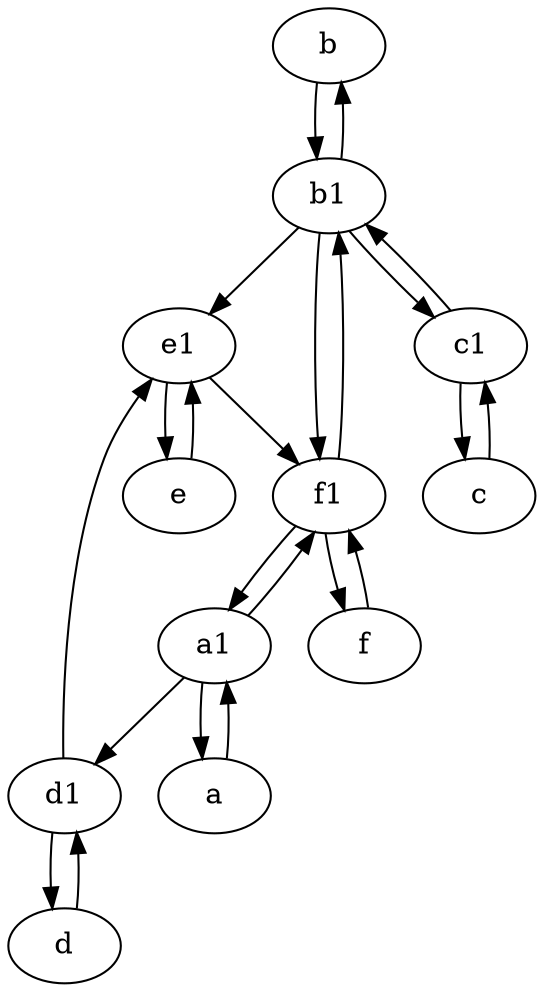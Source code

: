digraph  {
	b [pos="50,20!"];
	d [pos="20,30!"];
	b1 [pos="45,20!"];
	d1 [pos="25,30!"];
	e1 [pos="25,45!"];
	a [pos="40,10!"];
	a1 [pos="40,15!"];
	e [pos="30,50!"];
	f1;
	c1 [pos="30,15!"];
	c [pos="20,10!"];
	f [pos="15,45!"];
	b1 -> c1;
	d1 -> d;
	d1 -> e1;
	b1 -> e1;
	a1 -> a;
	b1 -> f1;
	a -> a1;
	b -> b1;
	e -> e1;
	d -> d1;
	f -> f1;
	f1 -> a1;
	c1 -> b1;
	e1 -> e;
	e1 -> f1;
	f1 -> b1;
	c -> c1;
	a1 -> f1;
	b1 -> b;
	a1 -> d1;
	f1 -> f;
	c1 -> c;

	}